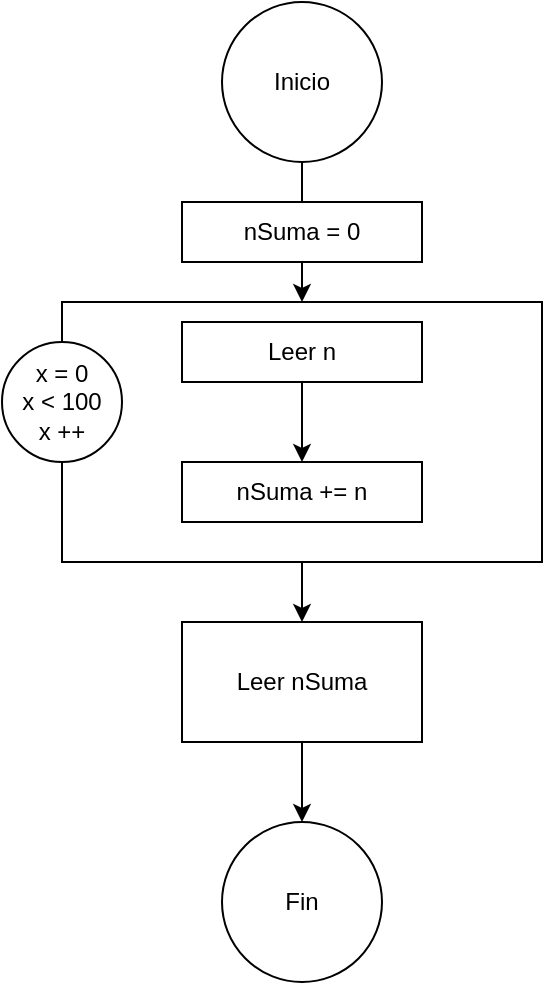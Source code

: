 <mxfile version="13.8.9" type="device"><diagram id="nd_PrNbMkmqIhjZpVyjd" name="Page-1"><mxGraphModel dx="1021" dy="567" grid="1" gridSize="10" guides="1" tooltips="1" connect="1" arrows="1" fold="1" page="1" pageScale="1" pageWidth="827" pageHeight="1169" math="0" shadow="0"><root><mxCell id="0"/><mxCell id="1" parent="0"/><mxCell id="sMUZ2MDx46_LcST7HeCy-6" value="" style="edgeStyle=orthogonalEdgeStyle;rounded=0;orthogonalLoop=1;jettySize=auto;html=1;entryX=0.5;entryY=0;entryDx=0;entryDy=0;" edge="1" parent="1" source="sMUZ2MDx46_LcST7HeCy-1" target="sMUZ2MDx46_LcST7HeCy-5"><mxGeometry relative="1" as="geometry"><mxPoint x="410" y="215" as="targetPoint"/></mxGeometry></mxCell><mxCell id="sMUZ2MDx46_LcST7HeCy-1" value="Inicio" style="ellipse;whiteSpace=wrap;html=1;aspect=fixed;" vertex="1" parent="1"><mxGeometry x="370" y="80" width="80" height="80" as="geometry"/></mxCell><mxCell id="sMUZ2MDx46_LcST7HeCy-14" value="" style="edgeStyle=orthogonalEdgeStyle;rounded=0;orthogonalLoop=1;jettySize=auto;html=1;" edge="1" parent="1" source="sMUZ2MDx46_LcST7HeCy-5" target="sMUZ2MDx46_LcST7HeCy-13"><mxGeometry relative="1" as="geometry"/></mxCell><mxCell id="sMUZ2MDx46_LcST7HeCy-5" value="" style="rounded=0;whiteSpace=wrap;html=1;" vertex="1" parent="1"><mxGeometry x="290" y="230" width="240" height="130" as="geometry"/></mxCell><mxCell id="sMUZ2MDx46_LcST7HeCy-4" value="x = 0&lt;br&gt;x &amp;lt; 100&lt;br&gt;x ++" style="ellipse;whiteSpace=wrap;html=1;aspect=fixed;" vertex="1" parent="1"><mxGeometry x="260" y="250" width="60" height="60" as="geometry"/></mxCell><mxCell id="sMUZ2MDx46_LcST7HeCy-12" value="" style="edgeStyle=orthogonalEdgeStyle;rounded=0;orthogonalLoop=1;jettySize=auto;html=1;entryX=0.5;entryY=0;entryDx=0;entryDy=0;entryPerimeter=0;" edge="1" parent="1" source="sMUZ2MDx46_LcST7HeCy-9" target="sMUZ2MDx46_LcST7HeCy-11"><mxGeometry relative="1" as="geometry"/></mxCell><mxCell id="sMUZ2MDx46_LcST7HeCy-9" value="Leer n" style="rounded=0;whiteSpace=wrap;html=1;" vertex="1" parent="1"><mxGeometry x="350" y="240" width="120" height="30" as="geometry"/></mxCell><mxCell id="sMUZ2MDx46_LcST7HeCy-10" value="nSuma = 0" style="rounded=0;whiteSpace=wrap;html=1;" vertex="1" parent="1"><mxGeometry x="350" y="180" width="120" height="30" as="geometry"/></mxCell><mxCell id="sMUZ2MDx46_LcST7HeCy-11" value="nSuma += n" style="rounded=0;whiteSpace=wrap;html=1;" vertex="1" parent="1"><mxGeometry x="350" y="310" width="120" height="30" as="geometry"/></mxCell><mxCell id="sMUZ2MDx46_LcST7HeCy-16" value="" style="edgeStyle=orthogonalEdgeStyle;rounded=0;orthogonalLoop=1;jettySize=auto;html=1;entryX=0.5;entryY=0;entryDx=0;entryDy=0;" edge="1" parent="1" source="sMUZ2MDx46_LcST7HeCy-13" target="sMUZ2MDx46_LcST7HeCy-15"><mxGeometry relative="1" as="geometry"/></mxCell><mxCell id="sMUZ2MDx46_LcST7HeCy-13" value="Leer nSuma" style="rounded=0;whiteSpace=wrap;html=1;" vertex="1" parent="1"><mxGeometry x="350" y="390" width="120" height="60" as="geometry"/></mxCell><mxCell id="sMUZ2MDx46_LcST7HeCy-15" value="Fin" style="ellipse;whiteSpace=wrap;html=1;aspect=fixed;" vertex="1" parent="1"><mxGeometry x="370" y="490" width="80" height="80" as="geometry"/></mxCell></root></mxGraphModel></diagram></mxfile>